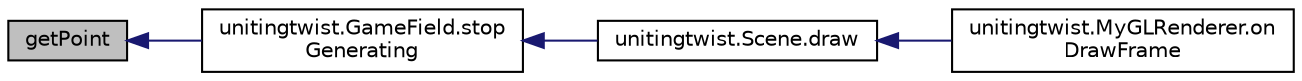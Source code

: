 digraph "getPoint"
{
  edge [fontname="Helvetica",fontsize="10",labelfontname="Helvetica",labelfontsize="10"];
  node [fontname="Helvetica",fontsize="10",shape=record];
  rankdir="LR";
  Node29 [label="getPoint",height=0.2,width=0.4,color="black", fillcolor="grey75", style="filled", fontcolor="black"];
  Node29 -> Node30 [dir="back",color="midnightblue",fontsize="10",style="solid",fontname="Helvetica"];
  Node30 [label="unitingtwist.GameField.stop\lGenerating",height=0.2,width=0.4,color="black", fillcolor="white", style="filled",URL="$classunitingtwist_1_1_game_field.html#a28a9f1f8fa9987e78b712b22aa8792a3"];
  Node30 -> Node31 [dir="back",color="midnightblue",fontsize="10",style="solid",fontname="Helvetica"];
  Node31 [label="unitingtwist.Scene.draw",height=0.2,width=0.4,color="black", fillcolor="white", style="filled",URL="$classunitingtwist_1_1_scene.html#ace8a0d2a4e41b6d83897d48fd91a7ab3"];
  Node31 -> Node32 [dir="back",color="midnightblue",fontsize="10",style="solid",fontname="Helvetica"];
  Node32 [label="unitingtwist.MyGLRenderer.on\lDrawFrame",height=0.2,width=0.4,color="black", fillcolor="white", style="filled",URL="$classunitingtwist_1_1_my_g_l_renderer.html#aba4bf3428902adb204d17703e7afcbc9"];
}
